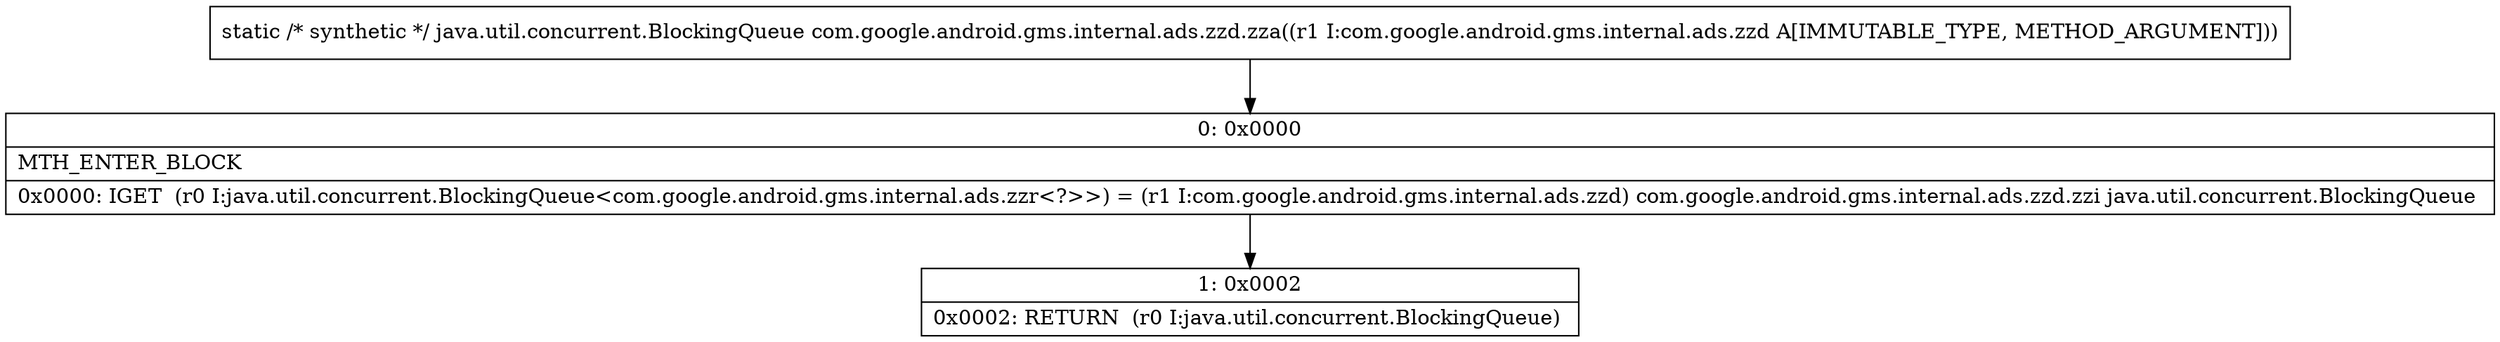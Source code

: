 digraph "CFG forcom.google.android.gms.internal.ads.zzd.zza(Lcom\/google\/android\/gms\/internal\/ads\/zzd;)Ljava\/util\/concurrent\/BlockingQueue;" {
Node_0 [shape=record,label="{0\:\ 0x0000|MTH_ENTER_BLOCK\l|0x0000: IGET  (r0 I:java.util.concurrent.BlockingQueue\<com.google.android.gms.internal.ads.zzr\<?\>\>) = (r1 I:com.google.android.gms.internal.ads.zzd) com.google.android.gms.internal.ads.zzd.zzi java.util.concurrent.BlockingQueue \l}"];
Node_1 [shape=record,label="{1\:\ 0x0002|0x0002: RETURN  (r0 I:java.util.concurrent.BlockingQueue) \l}"];
MethodNode[shape=record,label="{static \/* synthetic *\/ java.util.concurrent.BlockingQueue com.google.android.gms.internal.ads.zzd.zza((r1 I:com.google.android.gms.internal.ads.zzd A[IMMUTABLE_TYPE, METHOD_ARGUMENT])) }"];
MethodNode -> Node_0;
Node_0 -> Node_1;
}

